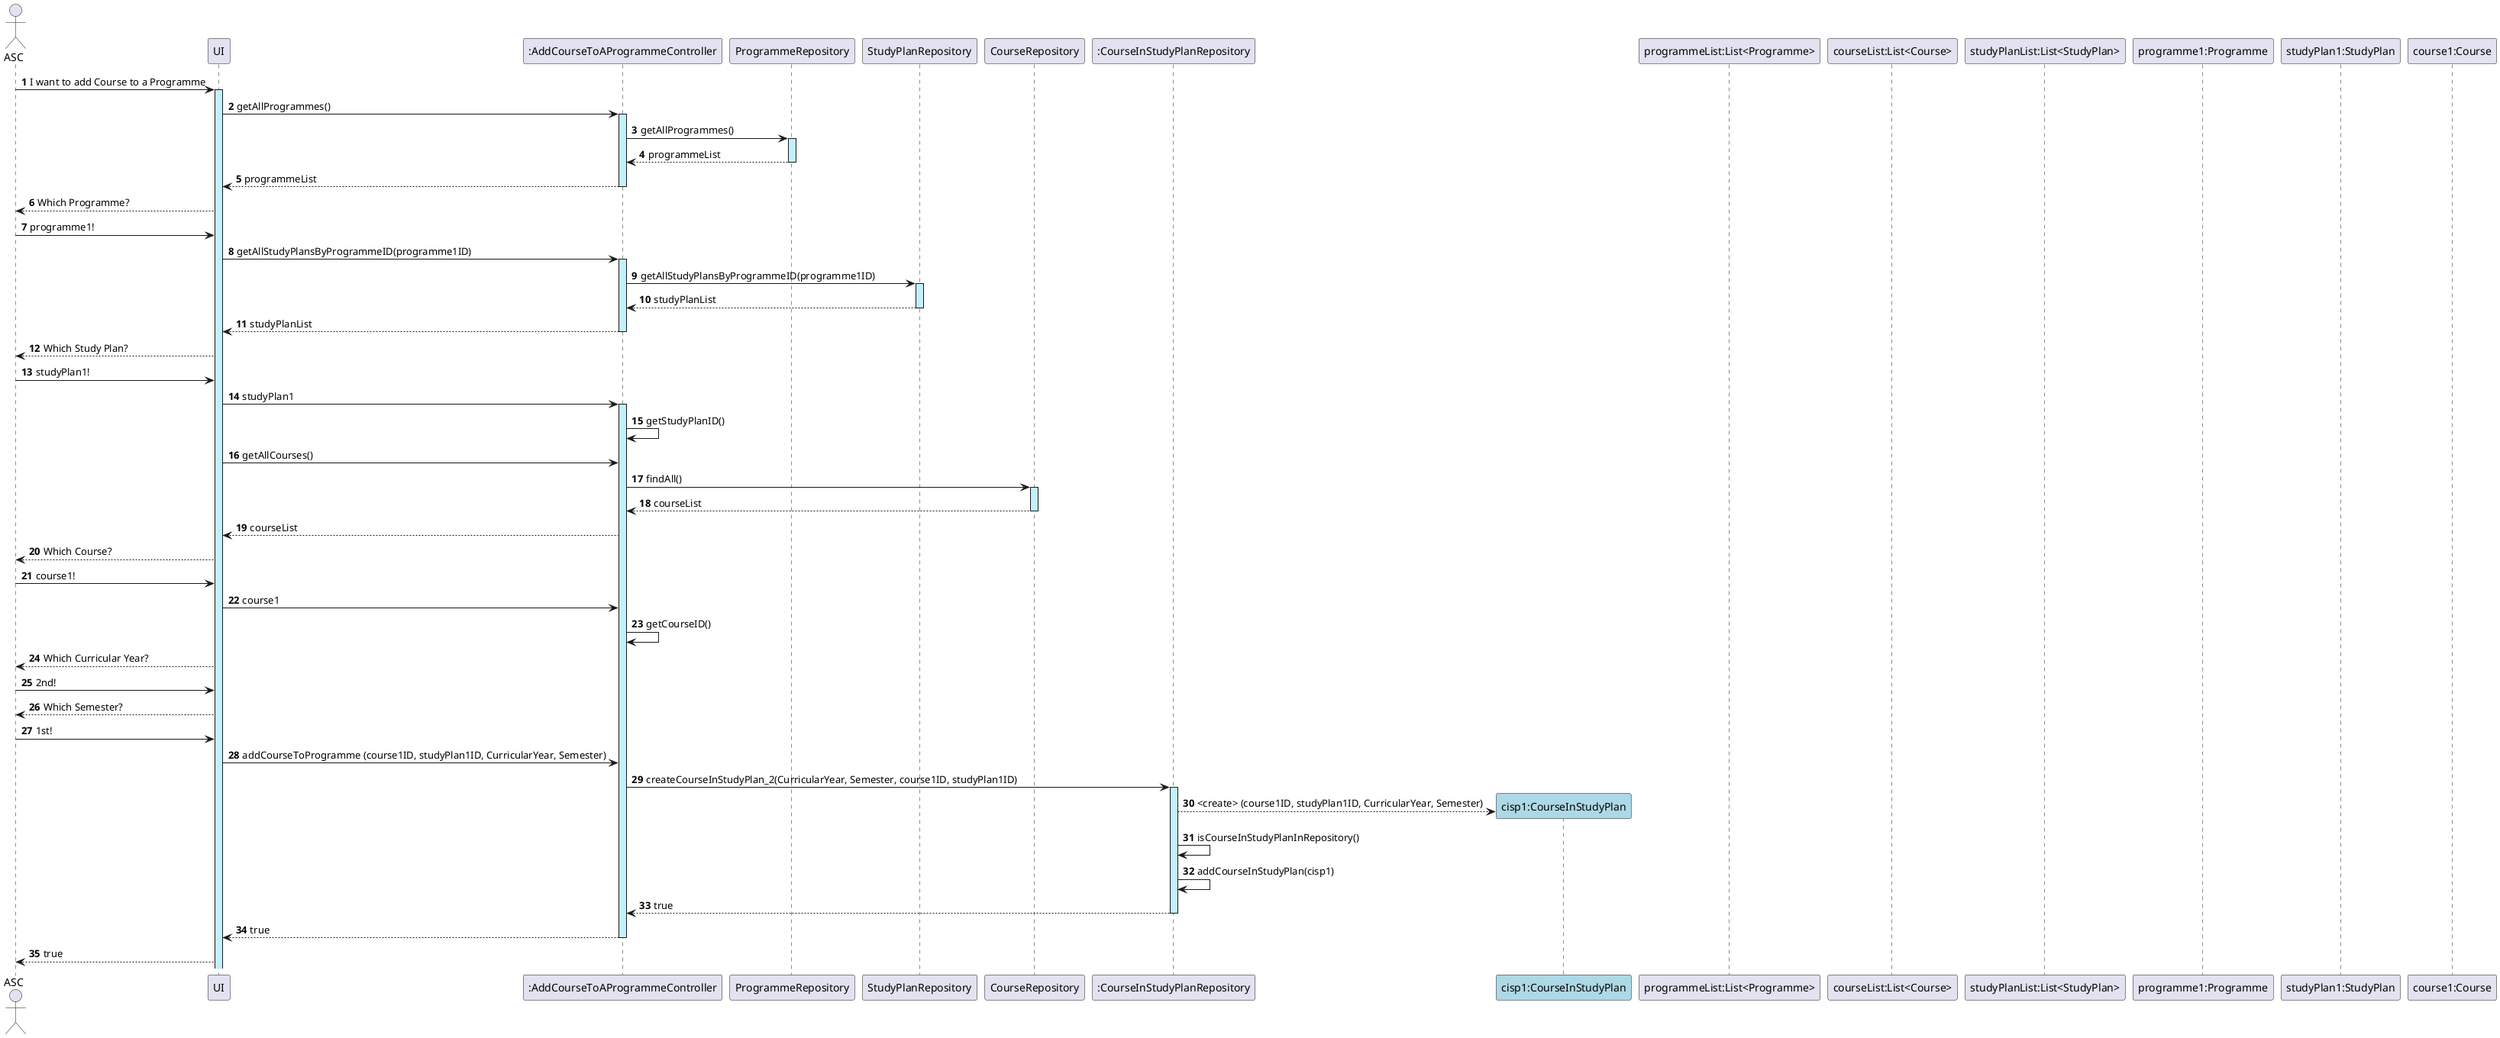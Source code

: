 @startuml
actor ASC
autonumber

ASC -> UI ++ #application : I want to add Course to a Programme

UI -> ":AddCourseToAProgrammeController" ++ #application: getAllProgrammes()

":AddCourseToAProgrammeController" -> ProgrammeRepository ++ #application: getAllProgrammes()

ProgrammeRepository --> ":AddCourseToAProgrammeController" -- #application: programmeList

":AddCourseToAProgrammeController" --> UI --:  programmeList

UI --> ASC : Which Programme?

ASC -> UI  #application: programme1!

UI -> ":AddCourseToAProgrammeController" ++  #application:  getAllStudyPlansByProgrammeID(programme1ID)

":AddCourseToAProgrammeController" -> StudyPlanRepository ++ #application: getAllStudyPlansByProgrammeID(programme1ID)

StudyPlanRepository --> ":AddCourseToAProgrammeController" -- #application: studyPlanList

":AddCourseToAProgrammeController" --> UI -- : studyPlanList

UI --> ASC: Which Study Plan?

ASC -> UI: studyPlan1!

UI -> ":AddCourseToAProgrammeController" ++ #application: studyPlan1
":AddCourseToAProgrammeController" -> ":AddCourseToAProgrammeController": getStudyPlanID()


UI -> ":AddCourseToAProgrammeController" #application: getAllCourses()

":AddCourseToAProgrammeController" -> CourseRepository ++ #application: findAll()

CourseRepository --> ":AddCourseToAProgrammeController" -- #application: courseList

":AddCourseToAProgrammeController" --> UI  : courseList

UI --> ASC : Which Course?

ASC -> UI #application: course1!

UI -> ":AddCourseToAProgrammeController" #application: course1
":AddCourseToAProgrammeController" -> ":AddCourseToAProgrammeController": getCourseID()

UI --> ASC : Which Curricular Year?

ASC -> UI #application: 2nd!

UI --> ASC : Which Semester?

ASC -> UI #application: 1st!

UI -> ":AddCourseToAProgrammeController"  #application : addCourseToProgramme (course1ID, studyPlan1ID, CurricularYear, Semester)

":AddCourseToAProgrammeController" -> ":CourseInStudyPlanRepository" ++ #application : createCourseInStudyPlan_2(CurricularYear, Semester, course1ID, studyPlan1ID)

create "cisp1:CourseInStudyPlan" as CISP #lightblue
":CourseInStudyPlanRepository" --> CISP : <create> (course1ID, studyPlan1ID, CurricularYear, Semester)
":CourseInStudyPlanRepository" -> ":CourseInStudyPlanRepository": isCourseInStudyPlanInRepository()
":CourseInStudyPlanRepository" -> ":CourseInStudyPlanRepository": addCourseInStudyPlan(cisp1)
":CourseInStudyPlanRepository" --> ":AddCourseToAProgrammeController" --: true

":AddCourseToAProgrammeController" --> UI -- : true

UI --> ASC: true

participant "programmeList:List<Programme>"
participant "courseList:List<Course>"
participant "studyPlanList:List<StudyPlan>"
participant "programme1:Programme"
participant "studyPlan1:StudyPlan"
participant "course1:Course"
@enduml